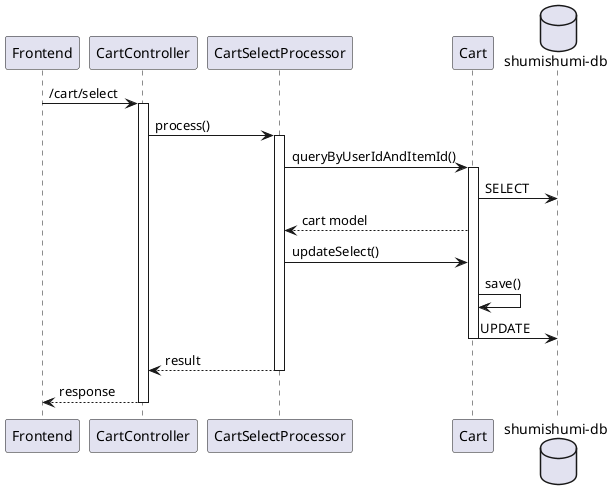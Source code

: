 @startuml select
participant "Frontend" as fe
participant "CartController" as cc

participant "CartSelectProcessor" as proc

participant "Cart" as cm

database "shumishumi-db" as db

fe -> cc++ : /cart/select
cc -> proc++ : process()
proc -> cm++ : queryByUserIdAndItemId()
cm -> db : SELECT
proc <-- cm : cart model

proc -> cm : updateSelect()
cm -> cm : save()
cm -> db : UPDATE
deactivate cm

return result
return response

@enduml
